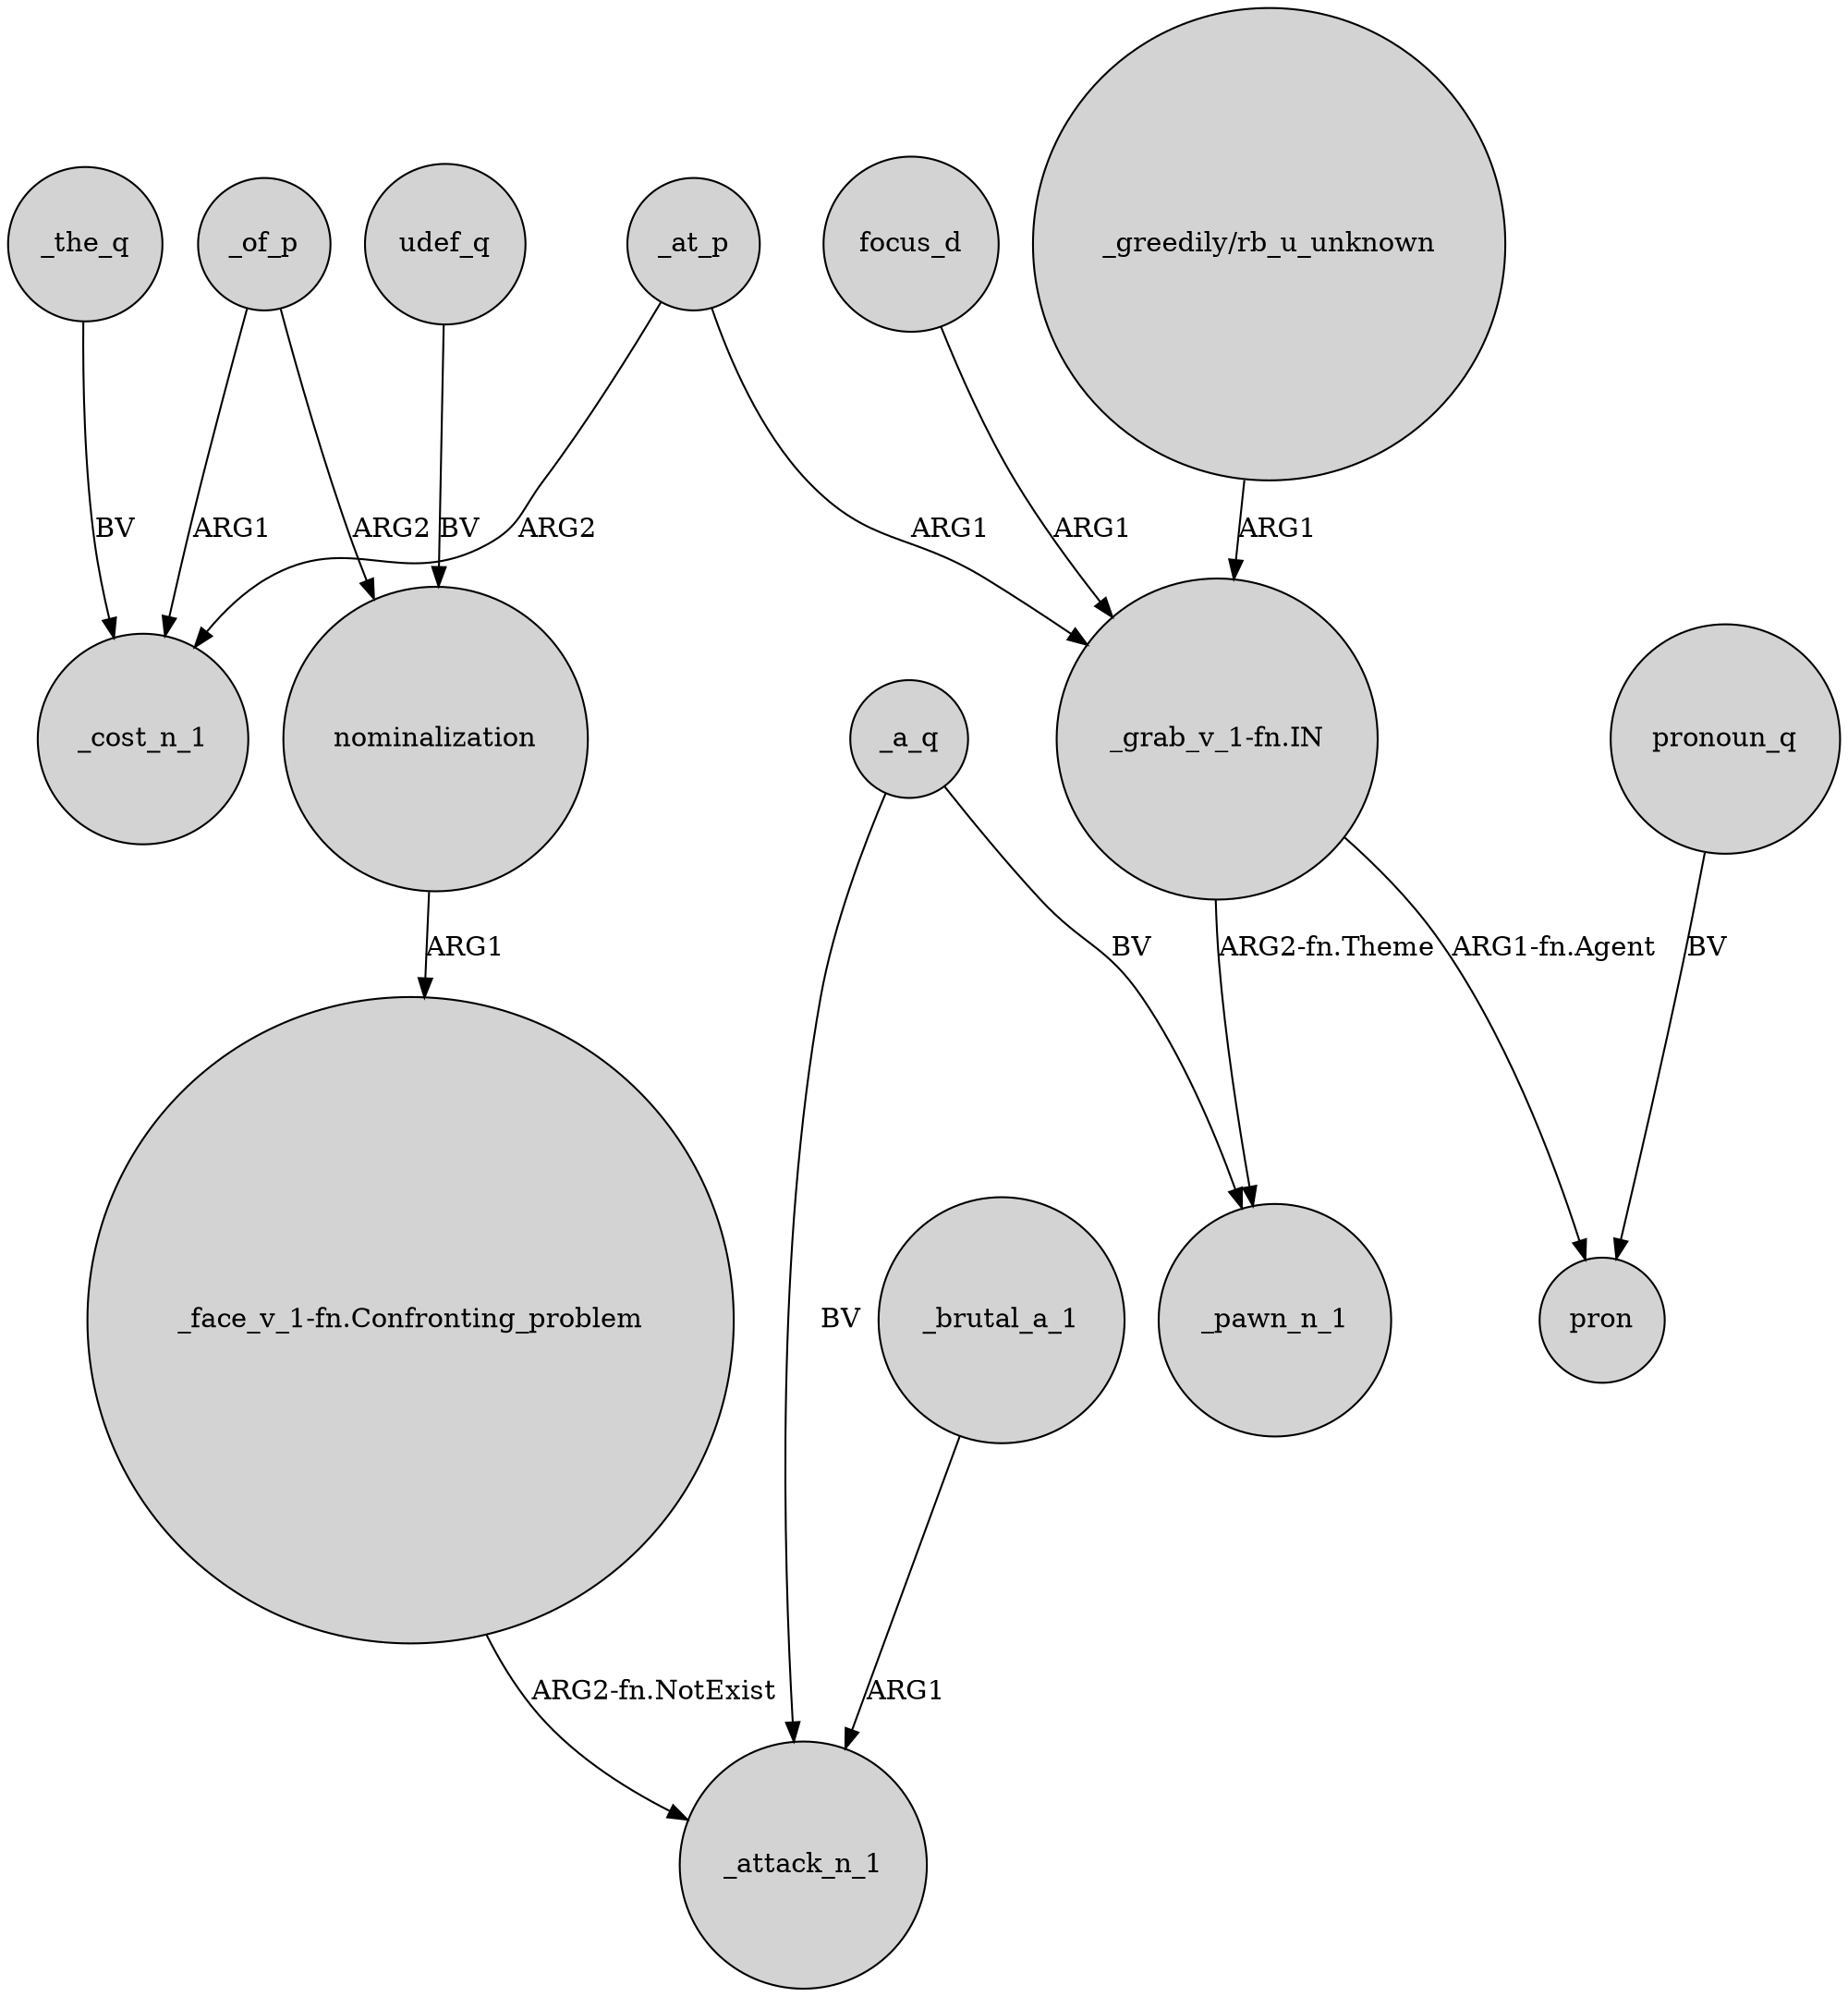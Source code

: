 digraph {
	node [shape=circle style=filled]
	_at_p -> _cost_n_1 [label=ARG2]
	_at_p -> "_grab_v_1-fn.IN" [label=ARG1]
	nominalization -> "_face_v_1-fn.Confronting_problem" [label=ARG1]
	"_grab_v_1-fn.IN" -> pron [label="ARG1-fn.Agent"]
	_of_p -> _cost_n_1 [label=ARG1]
	"_face_v_1-fn.Confronting_problem" -> _attack_n_1 [label="ARG2-fn.NotExist"]
	_a_q -> _attack_n_1 [label=BV]
	_of_p -> nominalization [label=ARG2]
	_brutal_a_1 -> _attack_n_1 [label=ARG1]
	"_grab_v_1-fn.IN" -> _pawn_n_1 [label="ARG2-fn.Theme"]
	_a_q -> _pawn_n_1 [label=BV]
	_the_q -> _cost_n_1 [label=BV]
	udef_q -> nominalization [label=BV]
	"_greedily/rb_u_unknown" -> "_grab_v_1-fn.IN" [label=ARG1]
	focus_d -> "_grab_v_1-fn.IN" [label=ARG1]
	pronoun_q -> pron [label=BV]
}

